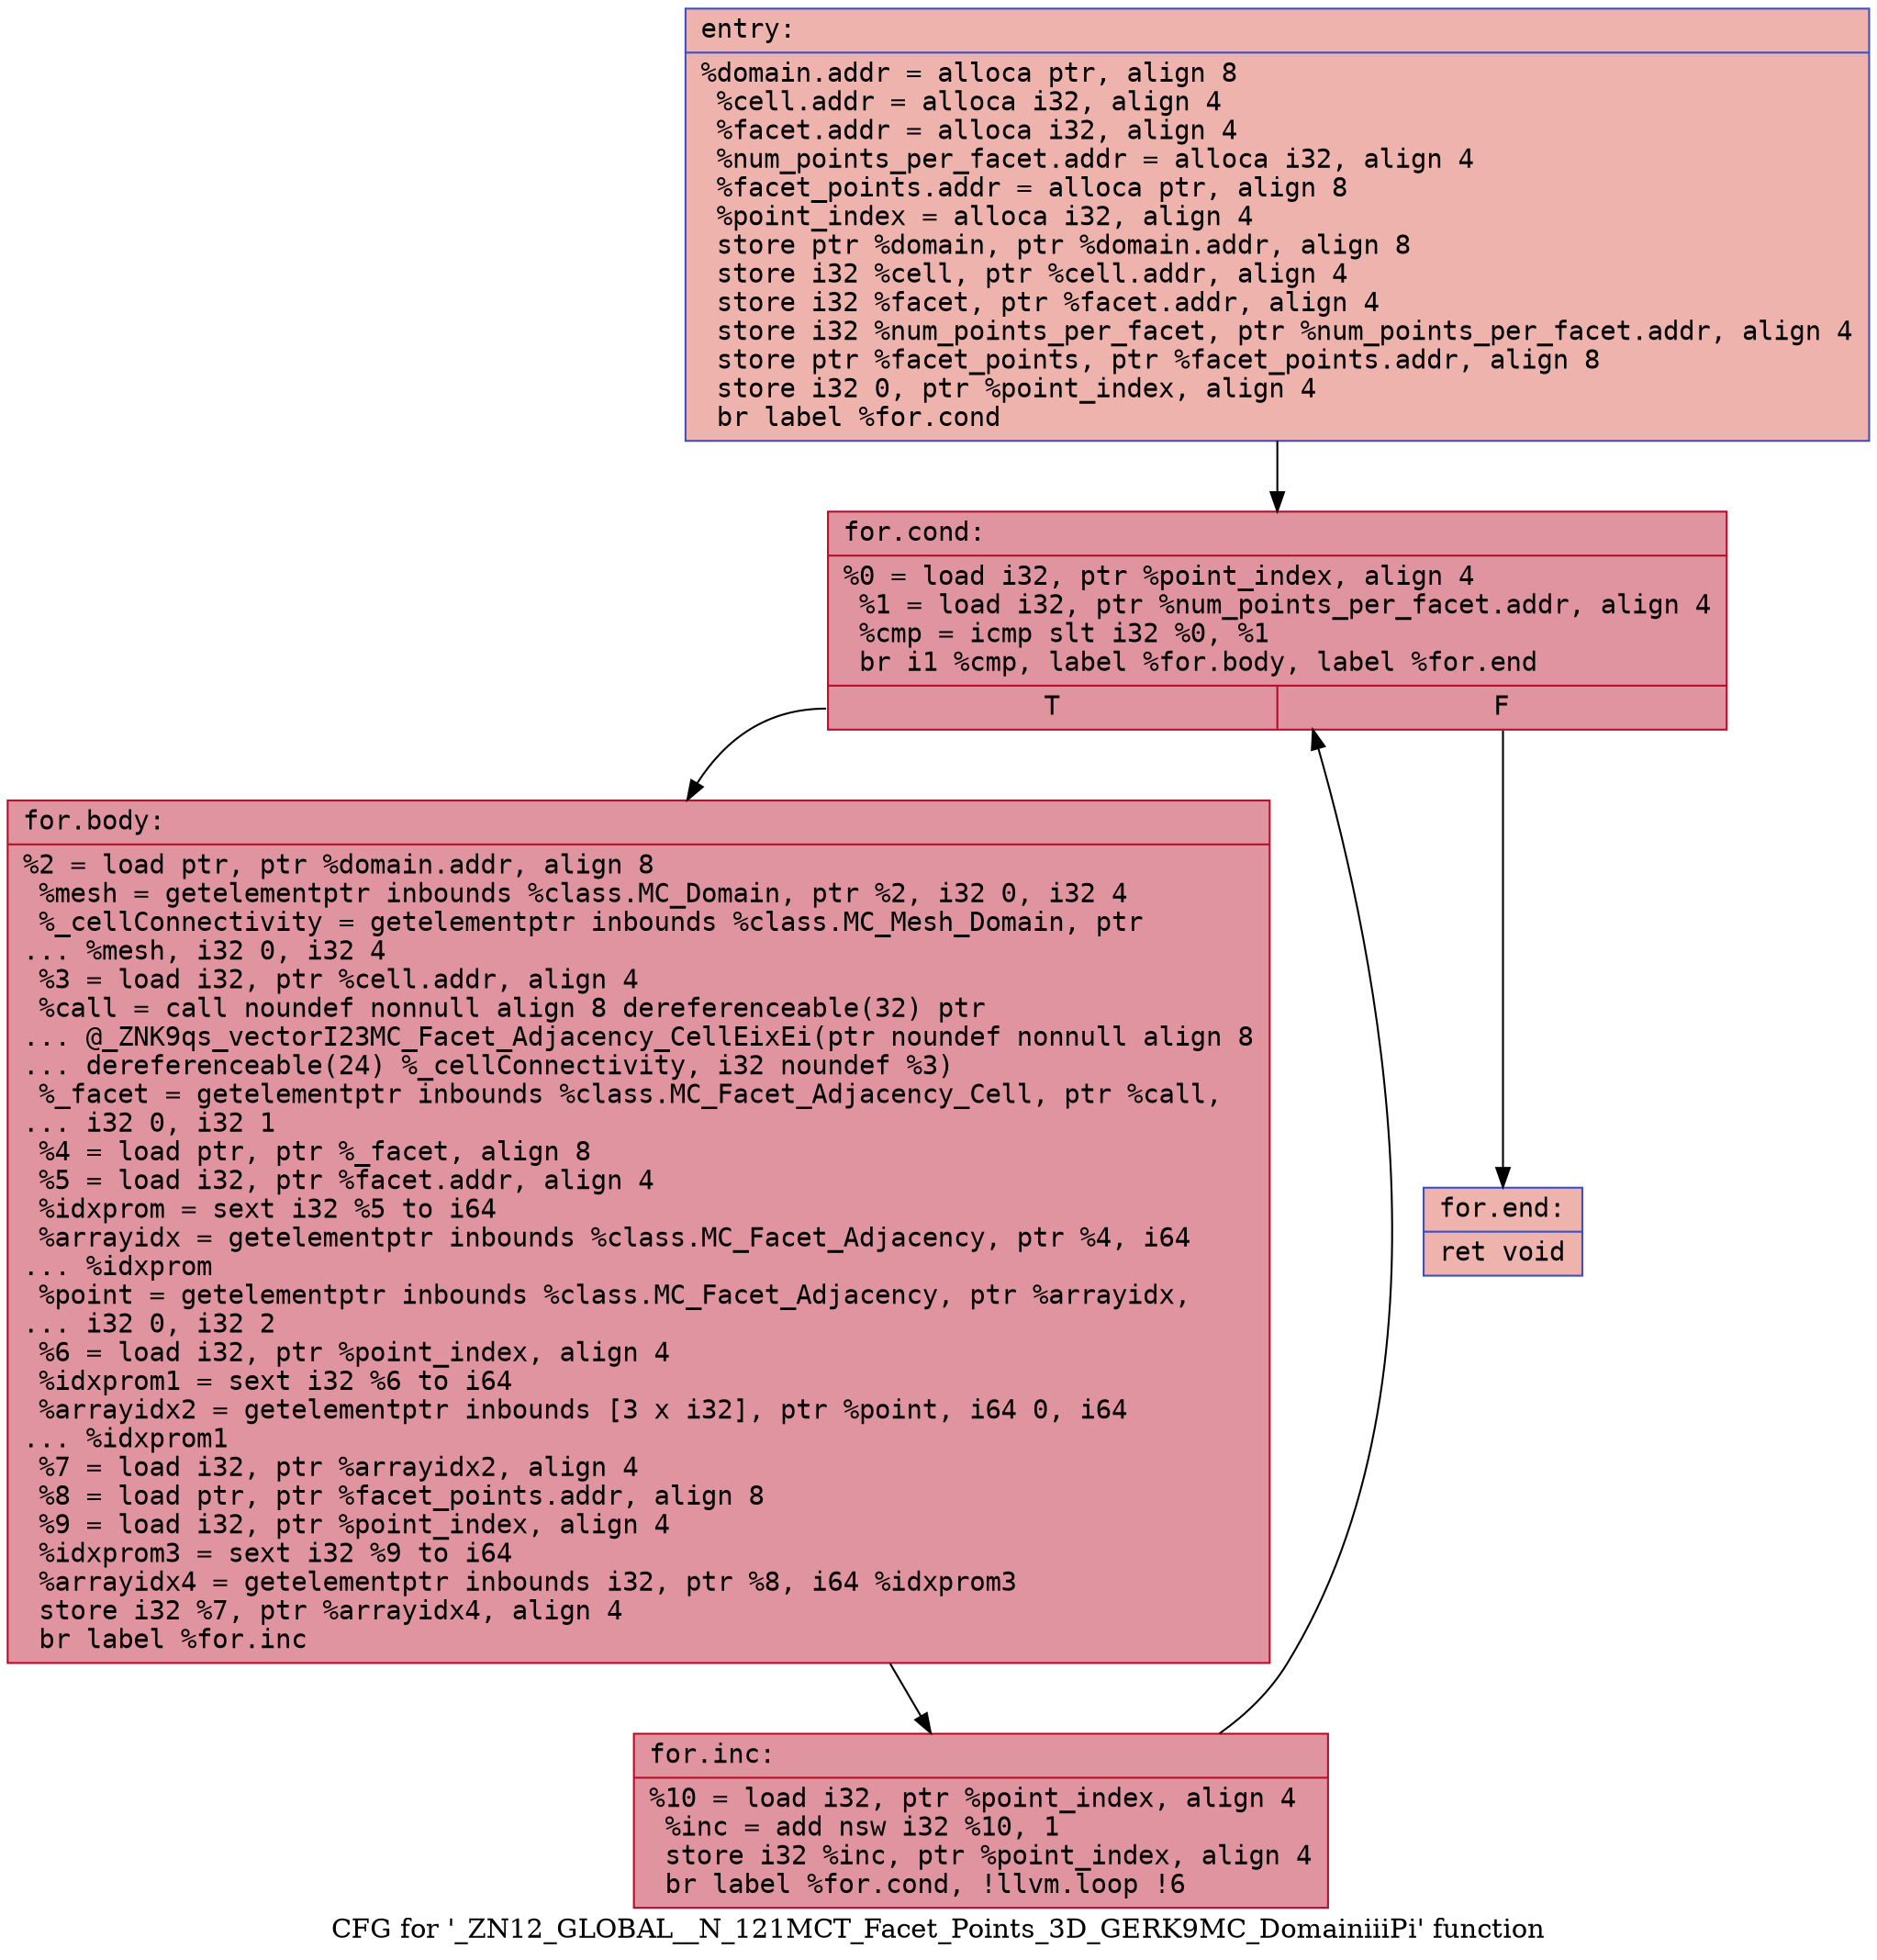 digraph "CFG for '_ZN12_GLOBAL__N_121MCT_Facet_Points_3D_GERK9MC_DomainiiiPi' function" {
	label="CFG for '_ZN12_GLOBAL__N_121MCT_Facet_Points_3D_GERK9MC_DomainiiiPi' function";

	Node0x5579e718c680 [shape=record,color="#3d50c3ff", style=filled, fillcolor="#d6524470" fontname="Courier",label="{entry:\l|  %domain.addr = alloca ptr, align 8\l  %cell.addr = alloca i32, align 4\l  %facet.addr = alloca i32, align 4\l  %num_points_per_facet.addr = alloca i32, align 4\l  %facet_points.addr = alloca ptr, align 8\l  %point_index = alloca i32, align 4\l  store ptr %domain, ptr %domain.addr, align 8\l  store i32 %cell, ptr %cell.addr, align 4\l  store i32 %facet, ptr %facet.addr, align 4\l  store i32 %num_points_per_facet, ptr %num_points_per_facet.addr, align 4\l  store ptr %facet_points, ptr %facet_points.addr, align 8\l  store i32 0, ptr %point_index, align 4\l  br label %for.cond\l}"];
	Node0x5579e718c680 -> Node0x5579e718c780[tooltip="entry -> for.cond\nProbability 100.00%" ];
	Node0x5579e718c780 [shape=record,color="#b70d28ff", style=filled, fillcolor="#b70d2870" fontname="Courier",label="{for.cond:\l|  %0 = load i32, ptr %point_index, align 4\l  %1 = load i32, ptr %num_points_per_facet.addr, align 4\l  %cmp = icmp slt i32 %0, %1\l  br i1 %cmp, label %for.body, label %for.end\l|{<s0>T|<s1>F}}"];
	Node0x5579e718c780:s0 -> Node0x5579e718d610[tooltip="for.cond -> for.body\nProbability 96.88%" ];
	Node0x5579e718c780:s1 -> Node0x5579e718d660[tooltip="for.cond -> for.end\nProbability 3.12%" ];
	Node0x5579e718d610 [shape=record,color="#b70d28ff", style=filled, fillcolor="#b70d2870" fontname="Courier",label="{for.body:\l|  %2 = load ptr, ptr %domain.addr, align 8\l  %mesh = getelementptr inbounds %class.MC_Domain, ptr %2, i32 0, i32 4\l  %_cellConnectivity = getelementptr inbounds %class.MC_Mesh_Domain, ptr\l... %mesh, i32 0, i32 4\l  %3 = load i32, ptr %cell.addr, align 4\l  %call = call noundef nonnull align 8 dereferenceable(32) ptr\l... @_ZNK9qs_vectorI23MC_Facet_Adjacency_CellEixEi(ptr noundef nonnull align 8\l... dereferenceable(24) %_cellConnectivity, i32 noundef %3)\l  %_facet = getelementptr inbounds %class.MC_Facet_Adjacency_Cell, ptr %call,\l... i32 0, i32 1\l  %4 = load ptr, ptr %_facet, align 8\l  %5 = load i32, ptr %facet.addr, align 4\l  %idxprom = sext i32 %5 to i64\l  %arrayidx = getelementptr inbounds %class.MC_Facet_Adjacency, ptr %4, i64\l... %idxprom\l  %point = getelementptr inbounds %class.MC_Facet_Adjacency, ptr %arrayidx,\l... i32 0, i32 2\l  %6 = load i32, ptr %point_index, align 4\l  %idxprom1 = sext i32 %6 to i64\l  %arrayidx2 = getelementptr inbounds [3 x i32], ptr %point, i64 0, i64\l... %idxprom1\l  %7 = load i32, ptr %arrayidx2, align 4\l  %8 = load ptr, ptr %facet_points.addr, align 8\l  %9 = load i32, ptr %point_index, align 4\l  %idxprom3 = sext i32 %9 to i64\l  %arrayidx4 = getelementptr inbounds i32, ptr %8, i64 %idxprom3\l  store i32 %7, ptr %arrayidx4, align 4\l  br label %for.inc\l}"];
	Node0x5579e718d610 -> Node0x5579e71a4f90[tooltip="for.body -> for.inc\nProbability 100.00%" ];
	Node0x5579e71a4f90 [shape=record,color="#b70d28ff", style=filled, fillcolor="#b70d2870" fontname="Courier",label="{for.inc:\l|  %10 = load i32, ptr %point_index, align 4\l  %inc = add nsw i32 %10, 1\l  store i32 %inc, ptr %point_index, align 4\l  br label %for.cond, !llvm.loop !6\l}"];
	Node0x5579e71a4f90 -> Node0x5579e718c780[tooltip="for.inc -> for.cond\nProbability 100.00%" ];
	Node0x5579e718d660 [shape=record,color="#3d50c3ff", style=filled, fillcolor="#d6524470" fontname="Courier",label="{for.end:\l|  ret void\l}"];
}
